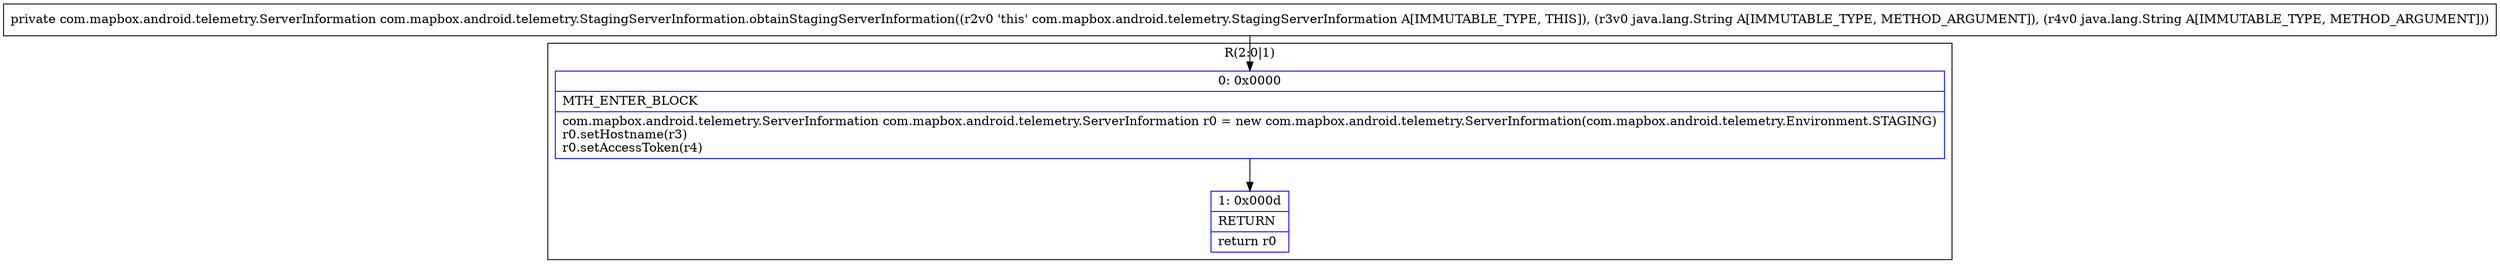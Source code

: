 digraph "CFG forcom.mapbox.android.telemetry.StagingServerInformation.obtainStagingServerInformation(Ljava\/lang\/String;Ljava\/lang\/String;)Lcom\/mapbox\/android\/telemetry\/ServerInformation;" {
subgraph cluster_Region_1245849006 {
label = "R(2:0|1)";
node [shape=record,color=blue];
Node_0 [shape=record,label="{0\:\ 0x0000|MTH_ENTER_BLOCK\l|com.mapbox.android.telemetry.ServerInformation com.mapbox.android.telemetry.ServerInformation r0 = new com.mapbox.android.telemetry.ServerInformation(com.mapbox.android.telemetry.Environment.STAGING)\lr0.setHostname(r3)\lr0.setAccessToken(r4)\l}"];
Node_1 [shape=record,label="{1\:\ 0x000d|RETURN\l|return r0\l}"];
}
MethodNode[shape=record,label="{private com.mapbox.android.telemetry.ServerInformation com.mapbox.android.telemetry.StagingServerInformation.obtainStagingServerInformation((r2v0 'this' com.mapbox.android.telemetry.StagingServerInformation A[IMMUTABLE_TYPE, THIS]), (r3v0 java.lang.String A[IMMUTABLE_TYPE, METHOD_ARGUMENT]), (r4v0 java.lang.String A[IMMUTABLE_TYPE, METHOD_ARGUMENT])) }"];
MethodNode -> Node_0;
Node_0 -> Node_1;
}


